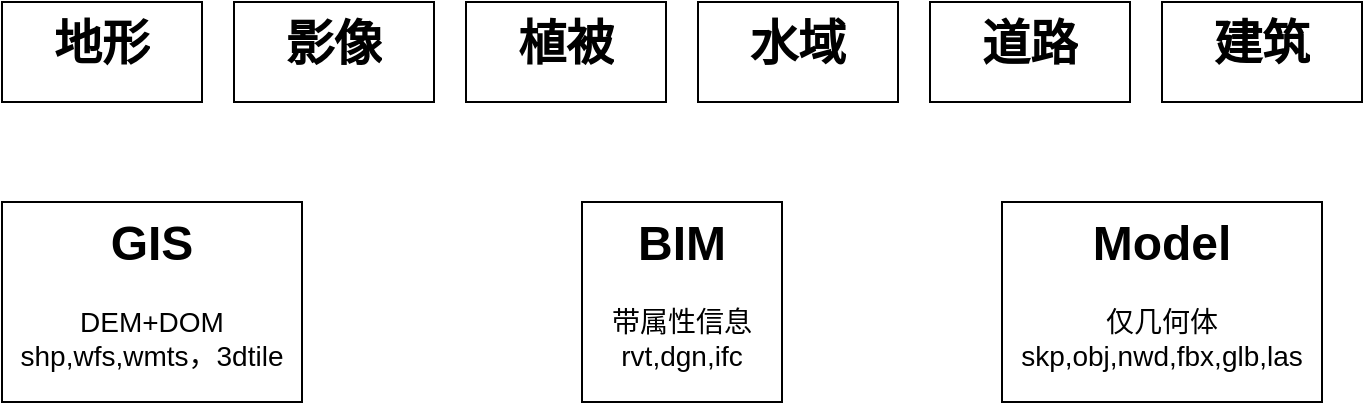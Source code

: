 <mxfile version="24.6.4" type="github">
  <diagram name="第 1 页" id="0yziPrTlGx9PvfhWouy7">
    <mxGraphModel dx="1426" dy="759" grid="1" gridSize="10" guides="1" tooltips="1" connect="1" arrows="1" fold="1" page="1" pageScale="1" pageWidth="827" pageHeight="1169" math="0" shadow="0">
      <root>
        <mxCell id="0" />
        <mxCell id="1" parent="0" />
        <mxCell id="981yPH26ms_cpOQFAlSB-1" value="&lt;h1 style=&quot;margin-top: 0px;&quot;&gt;BIM&lt;/h1&gt;&lt;div style=&quot;font-size: 14px;&quot;&gt;&lt;font style=&quot;font-size: 14px;&quot;&gt;带属性信息&lt;/font&gt;&lt;/div&gt;&lt;div style=&quot;font-size: 14px;&quot;&gt;&lt;font style=&quot;font-size: 14px;&quot;&gt;rvt,dgn,ifc&lt;/font&gt;&lt;/div&gt;" style="text;html=1;whiteSpace=wrap;overflow=hidden;rounded=0;align=center;strokeColor=default;fillColor=none;" vertex="1" parent="1">
          <mxGeometry x="340" y="470" width="100" height="100" as="geometry" />
        </mxCell>
        <mxCell id="981yPH26ms_cpOQFAlSB-2" value="&lt;h1 style=&quot;margin-top: 0px;&quot;&gt;Model&lt;/h1&gt;&lt;div&gt;&lt;font style=&quot;font-size: 14px;&quot;&gt;仅几何体&lt;/font&gt;&lt;/div&gt;&lt;div&gt;&lt;font style=&quot;font-size: 14px;&quot;&gt;skp,obj,nwd,fbx,glb,las&lt;/font&gt;&lt;/div&gt;" style="text;html=1;whiteSpace=wrap;overflow=hidden;rounded=0;align=center;strokeColor=default;fillColor=none;" vertex="1" parent="1">
          <mxGeometry x="550" y="470" width="160" height="100" as="geometry" />
        </mxCell>
        <mxCell id="981yPH26ms_cpOQFAlSB-3" value="&lt;h1 style=&quot;margin-top: 0px;&quot;&gt;GIS&lt;/h1&gt;&lt;div&gt;&lt;span style=&quot;font-size: 14px;&quot;&gt;DEM+DOM&lt;/span&gt;&lt;/div&gt;&lt;div&gt;&lt;span style=&quot;font-size: 14px;&quot;&gt;shp,wfs,wmts，3dtile&lt;/span&gt;&lt;/div&gt;" style="text;html=1;whiteSpace=wrap;overflow=hidden;rounded=0;align=center;strokeColor=default;fillColor=none;" vertex="1" parent="1">
          <mxGeometry x="50" y="470" width="150" height="100" as="geometry" />
        </mxCell>
        <mxCell id="981yPH26ms_cpOQFAlSB-4" value="&lt;h1 style=&quot;margin-top: 0px;&quot;&gt;地形&lt;/h1&gt;" style="text;html=1;whiteSpace=wrap;overflow=hidden;rounded=0;align=center;strokeColor=default;fillColor=none;" vertex="1" parent="1">
          <mxGeometry x="50" y="370" width="100" height="50" as="geometry" />
        </mxCell>
        <mxCell id="981yPH26ms_cpOQFAlSB-5" value="&lt;h1 style=&quot;margin-top: 0px;&quot;&gt;影像&lt;/h1&gt;" style="text;html=1;whiteSpace=wrap;overflow=hidden;rounded=0;align=center;strokeColor=default;fillColor=none;" vertex="1" parent="1">
          <mxGeometry x="166" y="370" width="100" height="50" as="geometry" />
        </mxCell>
        <mxCell id="981yPH26ms_cpOQFAlSB-6" value="&lt;h1 style=&quot;margin-top: 0px;&quot;&gt;道路&lt;/h1&gt;" style="text;html=1;whiteSpace=wrap;overflow=hidden;rounded=0;align=center;strokeColor=default;fillColor=none;" vertex="1" parent="1">
          <mxGeometry x="514" y="370" width="100" height="50" as="geometry" />
        </mxCell>
        <mxCell id="981yPH26ms_cpOQFAlSB-7" value="&lt;h1 style=&quot;margin-top: 0px;&quot;&gt;水域&lt;/h1&gt;" style="text;html=1;whiteSpace=wrap;overflow=hidden;rounded=0;align=center;strokeColor=default;fillColor=none;" vertex="1" parent="1">
          <mxGeometry x="398" y="370" width="100" height="50" as="geometry" />
        </mxCell>
        <mxCell id="981yPH26ms_cpOQFAlSB-8" value="&lt;h1 style=&quot;margin-top: 0px;&quot;&gt;植被&lt;/h1&gt;" style="text;html=1;whiteSpace=wrap;overflow=hidden;rounded=0;align=center;strokeColor=default;fillColor=none;" vertex="1" parent="1">
          <mxGeometry x="282" y="370" width="100" height="50" as="geometry" />
        </mxCell>
        <mxCell id="981yPH26ms_cpOQFAlSB-9" value="&lt;h1 style=&quot;margin-top: 0px;&quot;&gt;建筑&lt;/h1&gt;" style="text;html=1;whiteSpace=wrap;overflow=hidden;rounded=0;align=center;strokeColor=default;fillColor=none;" vertex="1" parent="1">
          <mxGeometry x="630" y="370" width="100" height="50" as="geometry" />
        </mxCell>
      </root>
    </mxGraphModel>
  </diagram>
</mxfile>
